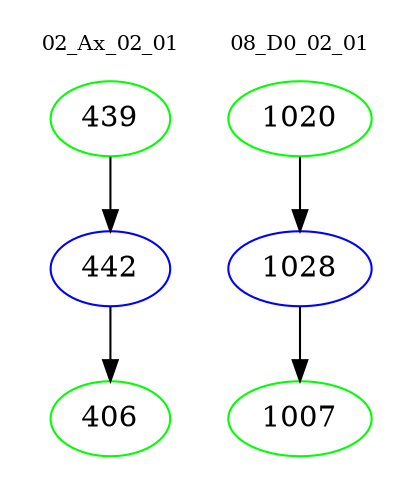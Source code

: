 digraph{
subgraph cluster_0 {
color = white
label = "02_Ax_02_01";
fontsize=10;
T0_439 [label="439", color="green"]
T0_439 -> T0_442 [color="black"]
T0_442 [label="442", color="blue"]
T0_442 -> T0_406 [color="black"]
T0_406 [label="406", color="green"]
}
subgraph cluster_1 {
color = white
label = "08_D0_02_01";
fontsize=10;
T1_1020 [label="1020", color="green"]
T1_1020 -> T1_1028 [color="black"]
T1_1028 [label="1028", color="blue"]
T1_1028 -> T1_1007 [color="black"]
T1_1007 [label="1007", color="green"]
}
}
